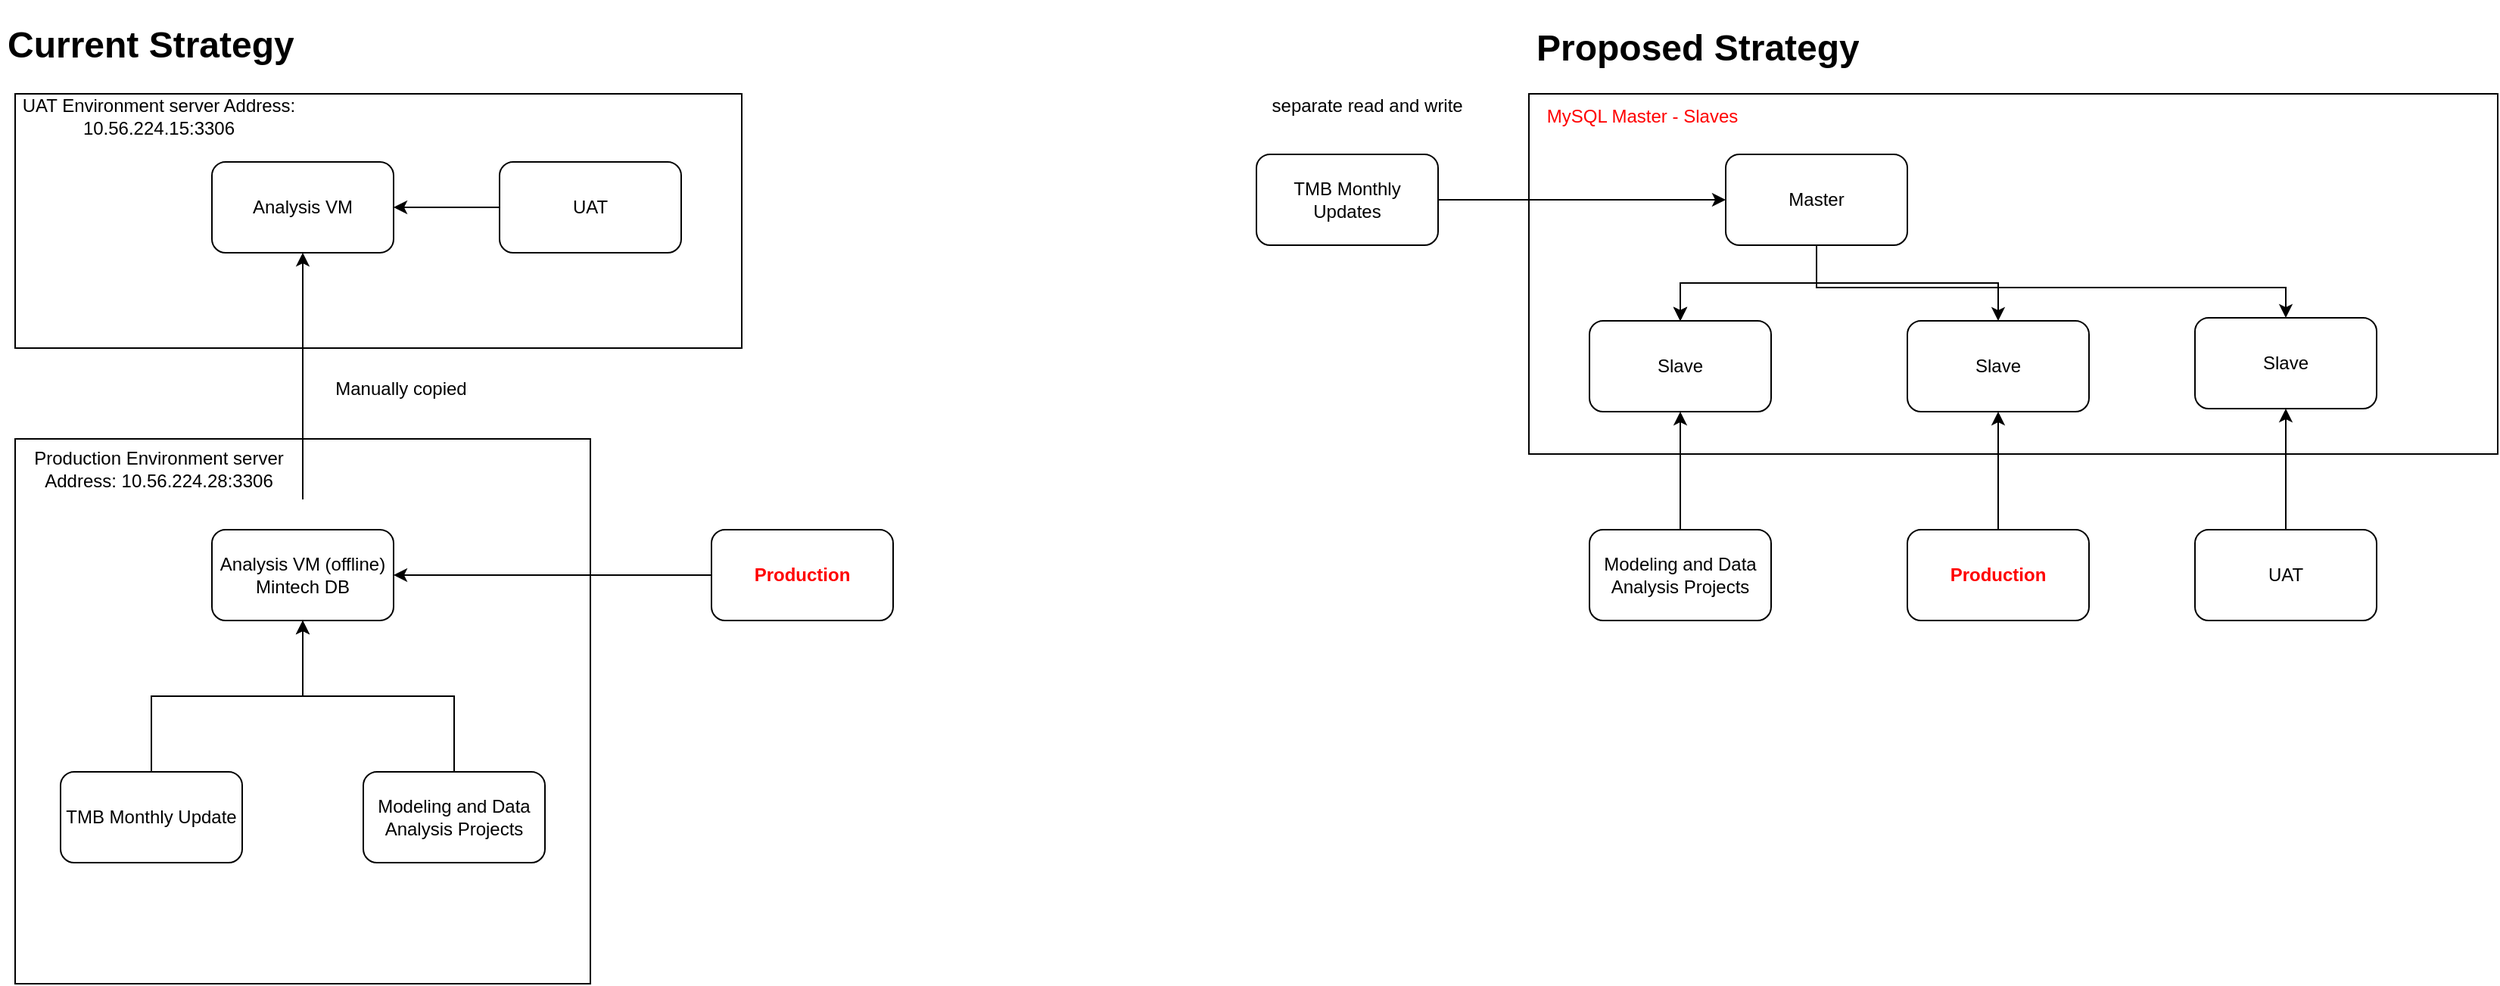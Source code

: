 <mxfile version="15.8.7" type="github">
  <diagram id="U-R1VXcgMTYOp4GlHzor" name="Page-1">
    <mxGraphModel dx="1109" dy="588" grid="1" gridSize="10" guides="1" tooltips="1" connect="1" arrows="1" fold="1" page="1" pageScale="1" pageWidth="2339" pageHeight="3300" math="0" shadow="0">
      <root>
        <mxCell id="0" />
        <mxCell id="1" parent="0" />
        <mxCell id="U4kdcHjhSib5QTSGowjK-14" value="" style="rounded=0;whiteSpace=wrap;html=1;" parent="1" vertex="1">
          <mxGeometry x="80" y="82" width="480" height="168" as="geometry" />
        </mxCell>
        <mxCell id="U4kdcHjhSib5QTSGowjK-10" value="" style="rounded=0;whiteSpace=wrap;html=1;" parent="1" vertex="1">
          <mxGeometry x="80" y="310" width="380" height="360" as="geometry" />
        </mxCell>
        <mxCell id="U4kdcHjhSib5QTSGowjK-1" value="Analysis VM" style="rounded=1;whiteSpace=wrap;html=1;" parent="1" vertex="1">
          <mxGeometry x="210" y="127" width="120" height="60" as="geometry" />
        </mxCell>
        <mxCell id="U4kdcHjhSib5QTSGowjK-2" value="&lt;h1&gt;Current Strategy&lt;/h1&gt;" style="text;html=1;strokeColor=none;fillColor=none;spacing=5;spacingTop=-20;whiteSpace=wrap;overflow=hidden;rounded=0;" parent="1" vertex="1">
          <mxGeometry x="70" y="30" width="230" height="40" as="geometry" />
        </mxCell>
        <mxCell id="U4kdcHjhSib5QTSGowjK-6" value="" style="edgeStyle=orthogonalEdgeStyle;rounded=0;orthogonalLoop=1;jettySize=auto;html=1;" parent="1" source="U4kdcHjhSib5QTSGowjK-3" target="U4kdcHjhSib5QTSGowjK-1" edge="1">
          <mxGeometry relative="1" as="geometry" />
        </mxCell>
        <mxCell id="U4kdcHjhSib5QTSGowjK-3" value="UAT" style="rounded=1;whiteSpace=wrap;html=1;" parent="1" vertex="1">
          <mxGeometry x="400" y="127" width="120" height="60" as="geometry" />
        </mxCell>
        <mxCell id="U4kdcHjhSib5QTSGowjK-7" value="" style="edgeStyle=orthogonalEdgeStyle;rounded=0;orthogonalLoop=1;jettySize=auto;html=1;" parent="1" source="U4kdcHjhSib5QTSGowjK-4" target="U4kdcHjhSib5QTSGowjK-5" edge="1">
          <mxGeometry relative="1" as="geometry" />
        </mxCell>
        <mxCell id="U4kdcHjhSib5QTSGowjK-4" value="&lt;b&gt;&lt;font color=&quot;#ff0000&quot;&gt;Production&lt;/font&gt;&lt;/b&gt;" style="rounded=1;whiteSpace=wrap;html=1;" parent="1" vertex="1">
          <mxGeometry x="540" y="370" width="120" height="60" as="geometry" />
        </mxCell>
        <mxCell id="U4kdcHjhSib5QTSGowjK-5" value="Analysis VM (offline) Mintech DB" style="rounded=1;whiteSpace=wrap;html=1;" parent="1" vertex="1">
          <mxGeometry x="210" y="370" width="120" height="60" as="geometry" />
        </mxCell>
        <mxCell id="U4kdcHjhSib5QTSGowjK-13" value="" style="endArrow=classic;html=1;rounded=0;entryX=0.5;entryY=1;entryDx=0;entryDy=0;" parent="1" target="U4kdcHjhSib5QTSGowjK-1" edge="1">
          <mxGeometry width="50" height="50" relative="1" as="geometry">
            <mxPoint x="270" y="350" as="sourcePoint" />
            <mxPoint x="320" y="300" as="targetPoint" />
          </mxGeometry>
        </mxCell>
        <mxCell id="U4kdcHjhSib5QTSGowjK-15" value="UAT Environment server Address: 10.56.224.15:3306" style="text;html=1;strokeColor=none;fillColor=none;align=center;verticalAlign=middle;whiteSpace=wrap;rounded=0;" parent="1" vertex="1">
          <mxGeometry x="80" y="82" width="190" height="30" as="geometry" />
        </mxCell>
        <mxCell id="U4kdcHjhSib5QTSGowjK-16" value="Production Environment server Address: 10.56.224.28:3306" style="text;html=1;strokeColor=none;fillColor=none;align=center;verticalAlign=middle;whiteSpace=wrap;rounded=0;" parent="1" vertex="1">
          <mxGeometry x="80" y="310" width="190" height="40" as="geometry" />
        </mxCell>
        <mxCell id="U4kdcHjhSib5QTSGowjK-17" value="Manually copied" style="text;html=1;strokeColor=none;fillColor=none;align=center;verticalAlign=middle;whiteSpace=wrap;rounded=0;" parent="1" vertex="1">
          <mxGeometry x="280" y="262" width="110" height="30" as="geometry" />
        </mxCell>
        <mxCell id="U4kdcHjhSib5QTSGowjK-22" style="edgeStyle=orthogonalEdgeStyle;rounded=0;orthogonalLoop=1;jettySize=auto;html=1;entryX=0.5;entryY=1;entryDx=0;entryDy=0;fontColor=#FF0000;" parent="1" source="U4kdcHjhSib5QTSGowjK-18" target="U4kdcHjhSib5QTSGowjK-5" edge="1">
          <mxGeometry relative="1" as="geometry" />
        </mxCell>
        <mxCell id="U4kdcHjhSib5QTSGowjK-18" value="TMB Monthly Update" style="rounded=1;whiteSpace=wrap;html=1;" parent="1" vertex="1">
          <mxGeometry x="110" y="530" width="120" height="60" as="geometry" />
        </mxCell>
        <mxCell id="U4kdcHjhSib5QTSGowjK-20" style="edgeStyle=orthogonalEdgeStyle;rounded=0;orthogonalLoop=1;jettySize=auto;html=1;" parent="1" source="U4kdcHjhSib5QTSGowjK-19" target="U4kdcHjhSib5QTSGowjK-5" edge="1">
          <mxGeometry relative="1" as="geometry" />
        </mxCell>
        <mxCell id="U4kdcHjhSib5QTSGowjK-19" value="Modeling and Data Analysis Projects" style="rounded=1;whiteSpace=wrap;html=1;" parent="1" vertex="1">
          <mxGeometry x="310" y="530" width="120" height="60" as="geometry" />
        </mxCell>
        <mxCell id="U4kdcHjhSib5QTSGowjK-23" value="separate read and write&amp;nbsp;" style="text;html=1;strokeColor=none;fillColor=none;align=center;verticalAlign=middle;whiteSpace=wrap;rounded=0;" parent="1" vertex="1">
          <mxGeometry x="900" y="70" width="150" height="40" as="geometry" />
        </mxCell>
        <mxCell id="U4kdcHjhSib5QTSGowjK-24" value="" style="rounded=0;whiteSpace=wrap;html=1;" parent="1" vertex="1">
          <mxGeometry x="1080" y="82" width="640" height="238" as="geometry" />
        </mxCell>
        <mxCell id="U4kdcHjhSib5QTSGowjK-31" value="" style="edgeStyle=orthogonalEdgeStyle;rounded=0;orthogonalLoop=1;jettySize=auto;html=1;fontColor=#FF0000;" parent="1" source="U4kdcHjhSib5QTSGowjK-25" target="U4kdcHjhSib5QTSGowjK-26" edge="1">
          <mxGeometry relative="1" as="geometry" />
        </mxCell>
        <mxCell id="U4kdcHjhSib5QTSGowjK-32" value="" style="edgeStyle=orthogonalEdgeStyle;rounded=0;orthogonalLoop=1;jettySize=auto;html=1;fontColor=#FF0000;" parent="1" source="U4kdcHjhSib5QTSGowjK-25" target="U4kdcHjhSib5QTSGowjK-26" edge="1">
          <mxGeometry relative="1" as="geometry" />
        </mxCell>
        <mxCell id="U4kdcHjhSib5QTSGowjK-35" value="" style="edgeStyle=orthogonalEdgeStyle;rounded=0;orthogonalLoop=1;jettySize=auto;html=1;fontColor=#FF0000;" parent="1" source="U4kdcHjhSib5QTSGowjK-25" target="U4kdcHjhSib5QTSGowjK-26" edge="1">
          <mxGeometry relative="1" as="geometry" />
        </mxCell>
        <mxCell id="U4kdcHjhSib5QTSGowjK-36" style="edgeStyle=orthogonalEdgeStyle;rounded=0;orthogonalLoop=1;jettySize=auto;html=1;fontColor=#FF0000;" parent="1" source="U4kdcHjhSib5QTSGowjK-25" target="U4kdcHjhSib5QTSGowjK-27" edge="1">
          <mxGeometry relative="1" as="geometry" />
        </mxCell>
        <mxCell id="U4kdcHjhSib5QTSGowjK-37" style="edgeStyle=orthogonalEdgeStyle;rounded=0;orthogonalLoop=1;jettySize=auto;html=1;fontColor=#FF0000;" parent="1" source="U4kdcHjhSib5QTSGowjK-25" target="U4kdcHjhSib5QTSGowjK-30" edge="1">
          <mxGeometry relative="1" as="geometry">
            <Array as="points">
              <mxPoint x="1270" y="210" />
              <mxPoint x="1580" y="210" />
            </Array>
          </mxGeometry>
        </mxCell>
        <mxCell id="U4kdcHjhSib5QTSGowjK-25" value="Master" style="rounded=1;whiteSpace=wrap;html=1;" parent="1" vertex="1">
          <mxGeometry x="1210" y="122" width="120" height="60" as="geometry" />
        </mxCell>
        <mxCell id="U4kdcHjhSib5QTSGowjK-26" value="Slave" style="rounded=1;whiteSpace=wrap;html=1;" parent="1" vertex="1">
          <mxGeometry x="1120" y="232" width="120" height="60" as="geometry" />
        </mxCell>
        <mxCell id="U4kdcHjhSib5QTSGowjK-27" value="Slave" style="rounded=1;whiteSpace=wrap;html=1;" parent="1" vertex="1">
          <mxGeometry x="1330" y="232" width="120" height="60" as="geometry" />
        </mxCell>
        <mxCell id="U4kdcHjhSib5QTSGowjK-28" value="&lt;h1&gt;Proposed Strategy&lt;/h1&gt;" style="text;html=1;strokeColor=none;fillColor=none;spacing=5;spacingTop=-20;whiteSpace=wrap;overflow=hidden;rounded=0;" parent="1" vertex="1">
          <mxGeometry x="1080" y="32" width="230" height="40" as="geometry" />
        </mxCell>
        <mxCell id="U4kdcHjhSib5QTSGowjK-30" value="Slave" style="rounded=1;whiteSpace=wrap;html=1;" parent="1" vertex="1">
          <mxGeometry x="1520" y="230" width="120" height="60" as="geometry" />
        </mxCell>
        <mxCell id="U4kdcHjhSib5QTSGowjK-42" value="MySQL Master - Slaves" style="text;html=1;strokeColor=none;fillColor=none;align=center;verticalAlign=middle;whiteSpace=wrap;rounded=0;fontColor=#FF0000;" parent="1" vertex="1">
          <mxGeometry x="1090" y="82" width="130" height="30" as="geometry" />
        </mxCell>
        <mxCell id="U4kdcHjhSib5QTSGowjK-46" style="edgeStyle=orthogonalEdgeStyle;rounded=0;orthogonalLoop=1;jettySize=auto;html=1;fontColor=#000000;" parent="1" source="U4kdcHjhSib5QTSGowjK-43" target="U4kdcHjhSib5QTSGowjK-25" edge="1">
          <mxGeometry relative="1" as="geometry" />
        </mxCell>
        <mxCell id="U4kdcHjhSib5QTSGowjK-43" value="&lt;font color=&quot;#000000&quot;&gt;TMB Monthly Updates&lt;/font&gt;" style="rounded=1;whiteSpace=wrap;html=1;fontColor=#FF0000;" parent="1" vertex="1">
          <mxGeometry x="900" y="122" width="120" height="60" as="geometry" />
        </mxCell>
        <mxCell id="U4kdcHjhSib5QTSGowjK-52" style="edgeStyle=orthogonalEdgeStyle;rounded=0;orthogonalLoop=1;jettySize=auto;html=1;fontColor=#000000;" parent="1" source="U4kdcHjhSib5QTSGowjK-49" target="U4kdcHjhSib5QTSGowjK-26" edge="1">
          <mxGeometry relative="1" as="geometry" />
        </mxCell>
        <mxCell id="U4kdcHjhSib5QTSGowjK-49" value="Modeling and Data Analysis Projects" style="rounded=1;whiteSpace=wrap;html=1;" parent="1" vertex="1">
          <mxGeometry x="1120" y="370" width="120" height="60" as="geometry" />
        </mxCell>
        <mxCell id="U4kdcHjhSib5QTSGowjK-53" style="edgeStyle=orthogonalEdgeStyle;rounded=0;orthogonalLoop=1;jettySize=auto;html=1;fontColor=#000000;" parent="1" source="U4kdcHjhSib5QTSGowjK-50" target="U4kdcHjhSib5QTSGowjK-27" edge="1">
          <mxGeometry relative="1" as="geometry" />
        </mxCell>
        <mxCell id="U4kdcHjhSib5QTSGowjK-50" value="&lt;b&gt;&lt;font color=&quot;#ff0000&quot;&gt;Production&lt;/font&gt;&lt;/b&gt;" style="rounded=1;whiteSpace=wrap;html=1;" parent="1" vertex="1">
          <mxGeometry x="1330" y="370" width="120" height="60" as="geometry" />
        </mxCell>
        <mxCell id="U4kdcHjhSib5QTSGowjK-55" style="edgeStyle=orthogonalEdgeStyle;rounded=0;orthogonalLoop=1;jettySize=auto;html=1;entryX=0.5;entryY=1;entryDx=0;entryDy=0;fontColor=#000000;" parent="1" source="U4kdcHjhSib5QTSGowjK-54" target="U4kdcHjhSib5QTSGowjK-30" edge="1">
          <mxGeometry relative="1" as="geometry" />
        </mxCell>
        <mxCell id="U4kdcHjhSib5QTSGowjK-54" value="UAT" style="rounded=1;whiteSpace=wrap;html=1;" parent="1" vertex="1">
          <mxGeometry x="1520" y="370" width="120" height="60" as="geometry" />
        </mxCell>
      </root>
    </mxGraphModel>
  </diagram>
</mxfile>
